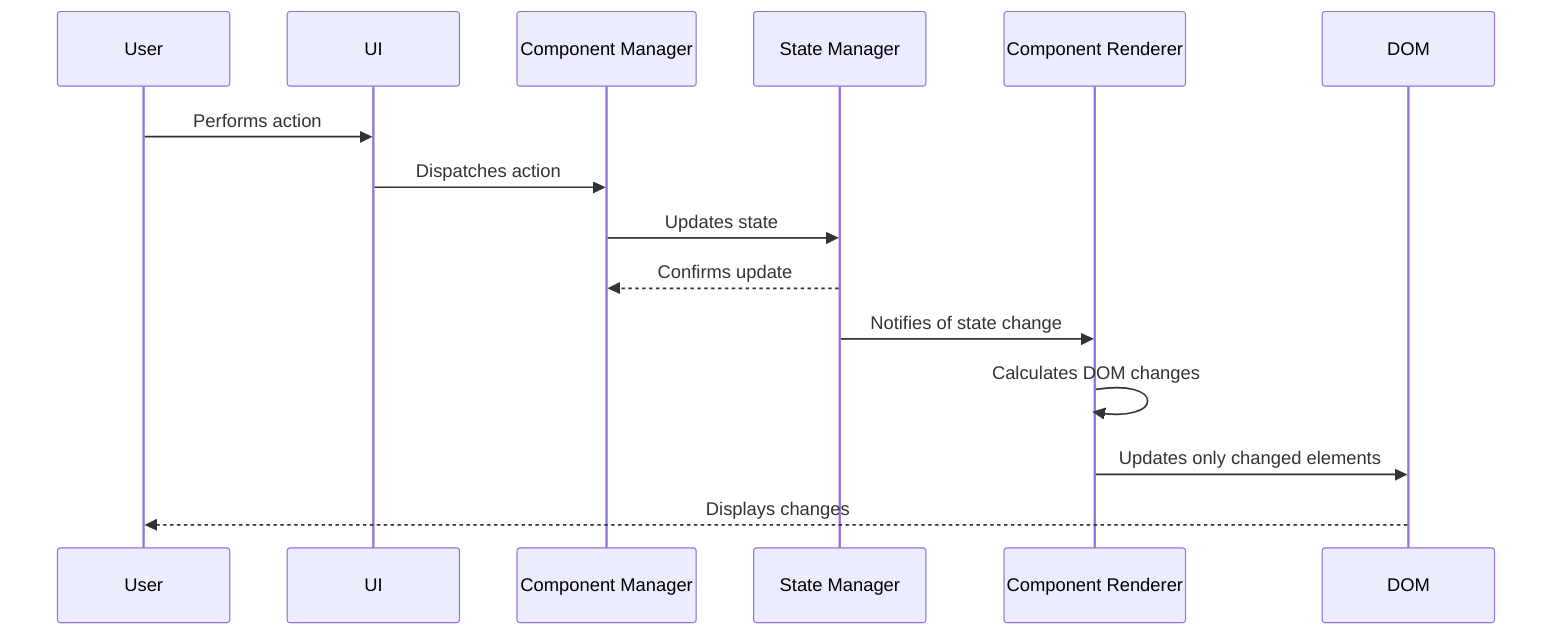 sequenceDiagram
    participant User
    participant UI
    participant CompManager as Component Manager
    participant StateManager as State Manager
    participant Renderer as Component Renderer
    participant DOM
    
    User->>UI: Performs action
    UI->>CompManager: Dispatches action
    CompManager->>StateManager: Updates state
    StateManager-->>CompManager: Confirms update
    StateManager->>Renderer: Notifies of state change
    Renderer->>Renderer: Calculates DOM changes
    Renderer->>DOM: Updates only changed elements
    DOM-->>User: Displays changes